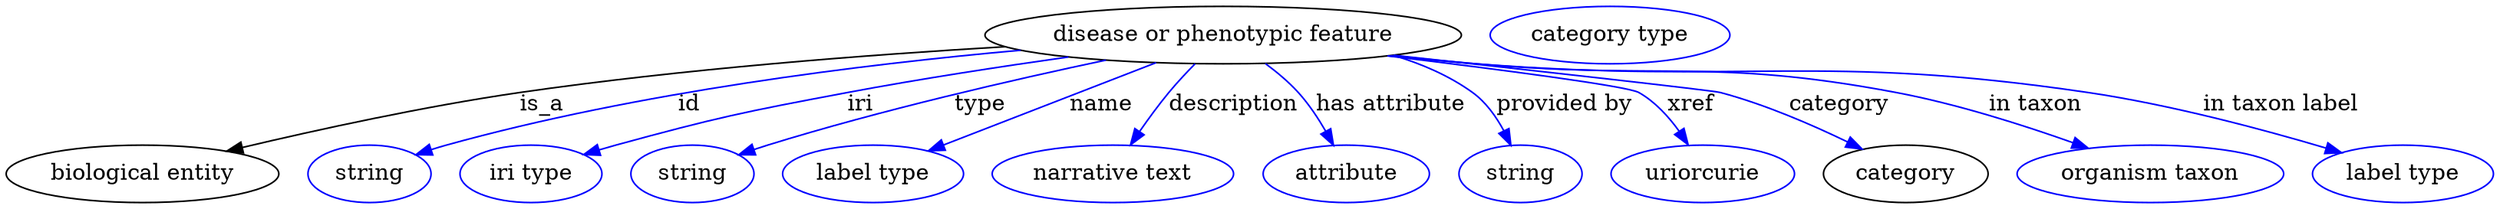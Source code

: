 digraph {
	graph [bb="0,0,1552.7,123"];
	node [label="\N"];
	"disease or phenotypic feature"	[height=0.5,
		label="disease or phenotypic feature",
		pos="759.14,105",
		width=4.1344];
	"biological entity"	[height=0.5,
		pos="85.142,18",
		width=2.3651];
	"disease or phenotypic feature" -> "biological entity"	[label=is_a,
		lp="334.14,61.5",
		pos="e,137.52,32.191 622.68,97.702 535.76,92.561 420.96,83.68 320.14,69 260.99,60.387 194.42,45.748 147.28,34.53"];
	id	[color=blue,
		height=0.5,
		label=string,
		pos="226.14,18",
		width=1.0652];
	"disease or phenotypic feature" -> id	[color=blue,
		label=id,
		lp="426.14,61.5",
		pos="e,255.13,29.99 632.68,95.458 533.71,86.584 393.33,69.15 274.14,36 271.03,35.135 267.84,34.172 264.64,33.155",
		style=solid];
	iri	[color=blue,
		height=0.5,
		label="iri type",
		pos="327.14,18",
		width=1.2277];
	"disease or phenotypic feature" -> iri	[color=blue,
		label=iri,
		lp="533.14,61.5",
		pos="e,360.43,29.938 662.66,91.268 620.34,85.246 570.15,77.509 525.14,69 460.63,56.801 444.51,53.205 381.14,36 377.56,35.029 373.87,33.974 \
370.17,32.883",
		style=solid];
	type	[color=blue,
		height=0.5,
		label=string,
		pos="428.14,18",
		width=1.0652];
	"disease or phenotypic feature" -> type	[color=blue,
		label=type,
		lp="607.14,61.5",
		pos="e,457.09,29.935 686.05,89.304 628.26,77.014 545.82,57.988 475.14,36 472.38,35.142 469.55,34.22 466.7,33.265",
		style=solid];
	name	[color=blue,
		height=0.5,
		label="label type",
		pos="541.14,18",
		width=1.5707];
	"disease or phenotypic feature" -> name	[color=blue,
		label=name,
		lp="684.14,61.5",
		pos="e,575.6,32.437 717.37,87.712 679.41,72.913 623.62,51.159 585.02,36.11",
		style=solid];
	description	[color=blue,
		height=0.5,
		label="narrative text",
		pos="691.14,18",
		width=2.0943];
	"disease or phenotypic feature" -> description	[color=blue,
		label=description,
		lp="764.64,61.5",
		pos="e,701.33,36.264 740.61,86.854 735.07,81.369 729.14,75.126 724.14,69 718.03,61.506 712,52.858 706.8,44.883",
		style=solid];
	"has attribute"	[color=blue,
		height=0.5,
		label=attribute,
		pos="836.14,18",
		width=1.4443];
	"disease or phenotypic feature" -> "has attribute"	[color=blue,
		label="has attribute",
		lp="863.14,61.5",
		pos="e,827.75,35.806 784.9,87.007 791.91,81.713 799.2,75.535 805.14,69 811.73,61.751 817.73,52.916 822.66,44.701",
		style=solid];
	"provided by"	[color=blue,
		height=0.5,
		label=string,
		pos="944.14,18",
		width=1.0652];
	"disease or phenotypic feature" -> "provided by"	[color=blue,
		label="provided by",
		lp="970.64,61.5",
		pos="e,938.11,35.857 864.57,92.295 882.21,87.053 899.5,79.591 914.14,69 922.45,62.987 928.89,53.899 933.63,45.113",
		style=solid];
	xref	[color=blue,
		height=0.5,
		label=uriorcurie,
		pos="1058.1,18",
		width=1.5887];
	"disease or phenotypic feature" -> xref	[color=blue,
		label=xref,
		lp="1049.6,61.5",
		pos="e,1049,35.774 861.45,91.865 930.41,83.399 1010.1,72.94 1017.1,69 1027.6,63.132 1036.5,53.413 1043.3,44.095",
		style=solid];
	category	[height=0.5,
		pos="1185.1,18",
		width=1.4263];
	"disease or phenotypic feature" -> category	[color=blue,
		label=category,
		lp="1142.6,61.5",
		pos="e,1157.6,33.496 865.25,92.344 952.68,82.683 1063.1,70.325 1068.1,69 1096,61.643 1125.8,48.811 1148.4,37.989",
		style=solid];
	"in taxon"	[color=blue,
		height=0.5,
		label="organism taxon",
		pos="1338.1,18",
		width=2.3109];
	"disease or phenotypic feature" -> "in taxon"	[color=blue,
		label="in taxon",
		lp="1266.1,61.5",
		pos="e,1299.3,33.938 864.05,92.143 881.76,90.305 899.97,88.516 917.14,87 1033,76.779 1063.9,90.488 1178.1,69 1216.3,61.818 1258.2,48.522 \
1289.6,37.446",
		style=solid];
	"in taxon label"	[color=blue,
		height=0.5,
		label="label type",
		pos="1496.1,18",
		width=1.5707];
	"disease or phenotypic feature" -> "in taxon label"	[color=blue,
		label="in taxon label",
		lp="1419.6,61.5",
		pos="e,1457.7,31.222 862.32,91.996 880.57,90.131 899.4,88.371 917.14,87 1086.6,73.903 1131,93.883 1299.1,69 1350.8,61.356 1408.5,45.846 \
1448.1,34.115",
		style=solid];
	"named thing_category"	[color=blue,
		height=0.5,
		label="category type",
		pos="1001.1,105",
		width=2.0762];
}
